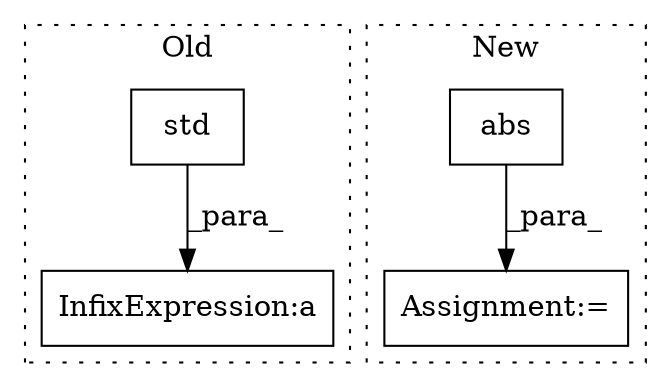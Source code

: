 digraph G {
subgraph cluster0 {
1 [label="std" a="32" s="827" l="5" shape="box"];
3 [label="InfixExpression:a" a="27" s="882" l="3" shape="box"];
label = "Old";
style="dotted";
}
subgraph cluster1 {
2 [label="abs" a="32" s="1900,1989" l="4,1" shape="box"];
4 [label="Assignment:=" a="7" s="2026" l="1" shape="box"];
label = "New";
style="dotted";
}
1 -> 3 [label="_para_"];
2 -> 4 [label="_para_"];
}